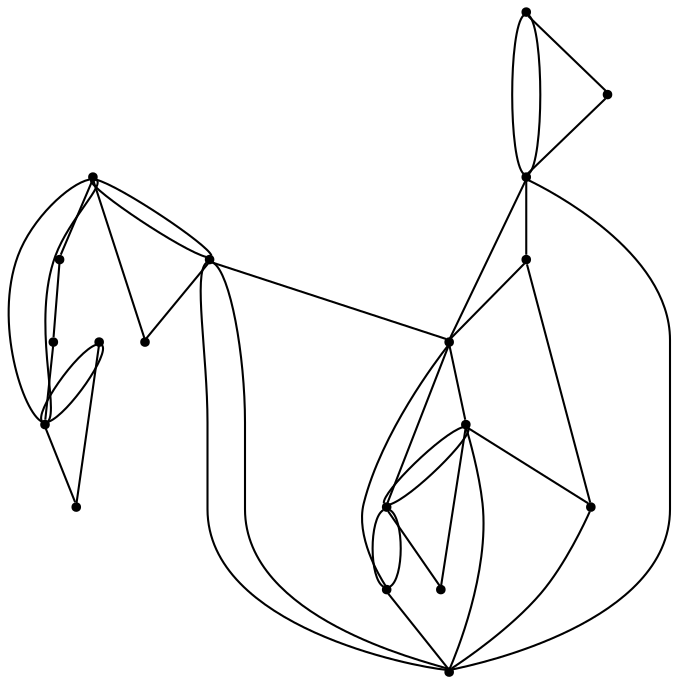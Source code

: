 graph {
  node [shape=point,comment="{\"directed\":false,\"doi\":\"10.4230/LIPIcs.GD.2024.12\",\"figure\":\"8 (3)\"}"]

  v0 [pos="1969.4340518821793,1151.2367822411761"]
  v1 [pos="1802.7214684130076,1151.2367822411761"]
  v2 [pos="1602.6663682500014,1151.2367822411761"]
  v3 [pos="1402.611268086995,1151.2367822411761"]
  v4 [pos="1302.583718005492,1151.2367822411761"]
  v5 [pos="1202.556167923989,1151.2367822411761"]
  v6 [pos="1252.5699429647404,1151.2367822411761"]
  v7 [pos="1002.5010995588846,1151.2367822411761"]
  v8 [pos="902.4735494773814,1151.2367822411761"]
  v9 [pos="802.4459993958783,1151.2367822411761"]
  v10 [pos="702.4184493143753,1151.2367822411761"]
  v11 [pos="752.4322243551268,1151.2367822411761"]
  v12 [pos="535.7058737946788,1151.2367822411761"]
  v13 [pos="1902.7490184945104,1151.2367822411761"]
  v14 [pos="1702.6939183315044,1151.2367822411761"]
  v15 [pos="1652.680143290753,1151.2367822411761"]
  v16 [pos="1502.6388181684981,1151.2367822411761"]
  v17 [pos="1102.5286178424858,1151.2367822411761"]
  v18 [pos="602.390899232872,1151.2367822411761"]

  v0 -- v1 [id="-1",pos="1969.4340518821793,1151.2367822411761 1969.4340836800811,1134.5695219626948 1961.0984545066226,1126.2358918234543 1945.8151109781377,1122.0690767538338 1930.5358375810852,1117.9022616842135 1908.304779697574,1117.9022616842135 1886.0777919454954,1117.9022616842135 1863.8508041934165,1117.9022616842135 1841.6197463099054,1117.9022616842135 1826.3404729128529,1122.0690767538338 1811.057129384368,1126.2358918234543 1802.7215002109094,1134.5695219626948 1802.7214684130076,1151.2367822411761"]
  v11 -- v9 [id="-3",pos="752.4322243551268,1151.2367822411761 802.4459993958783,1151.2367822411761 802.4459993958783,1151.2367822411761 802.4459993958783,1151.2367822411761"]
  v9 -- v8 [id="-4",pos="802.4459993958783,1151.2367822411761 902.4735494773814,1151.2367822411761 902.4735494773814,1151.2367822411761 902.4735494773814,1151.2367822411761"]
  v8 -- v7 [id="-5",pos="902.4735494773814,1151.2367822411761 1002.5010995588846,1151.2367822411761 1002.5010995588846,1151.2367822411761 1002.5010995588846,1151.2367822411761"]
  v7 -- v17 [id="-6",pos="1002.5010995588846,1151.2367822411761 1102.5286178424858,1151.2367822411761 1102.5286178424858,1151.2367822411761 1102.5286178424858,1151.2367822411761"]
  v17 -- v5 [id="-7",pos="1102.5286178424858,1151.2367822411761 1202.556167923989,1151.2367822411761 1202.556167923989,1151.2367822411761 1202.556167923989,1151.2367822411761"]
  v5 -- v6 [id="-8",pos="1202.556167923989,1151.2367822411761 1252.5699429647404,1151.2367822411761 1252.5699429647404,1151.2367822411761 1252.5699429647404,1151.2367822411761"]
  v6 -- v4 [id="-9",pos="1252.5699429647404,1151.2367822411761 1302.583718005492,1151.2367822411761 1302.583718005492,1151.2367822411761 1302.583718005492,1151.2367822411761"]
  v4 -- v3 [id="-10",pos="1302.583718005492,1151.2367822411761 1402.611268086995,1151.2367822411761 1402.611268086995,1151.2367822411761 1402.611268086995,1151.2367822411761"]
  v3 -- v16 [id="-11",pos="1402.611268086995,1151.2367822411761 1502.6388181684981,1151.2367822411761 1502.6388181684981,1151.2367822411761 1502.6388181684981,1151.2367822411761"]
  v16 -- v2 [id="-12",pos="1502.6388181684981,1151.2367822411761 1602.6663682500014,1151.2367822411761 1602.6663682500014,1151.2367822411761 1602.6663682500014,1151.2367822411761"]
  v2 -- v15 [id="-13",pos="1602.6663682500014,1151.2367822411761 1652.680143290753,1151.2367822411761 1652.680143290753,1151.2367822411761 1652.680143290753,1151.2367822411761"]
  v15 -- v14 [id="-14",pos="1652.680143290753,1151.2367822411761 1702.6939183315044,1151.2367822411761 1702.6939183315044,1151.2367822411761 1702.6939183315044,1151.2367822411761"]
  v14 -- v1 [id="-15",pos="1702.6939183315044,1151.2367822411761 1802.7214684130076,1151.2367822411761 1802.7214684130076,1151.2367822411761 1802.7214684130076,1151.2367822411761"]
  v1 -- v13 [id="-16",pos="1802.7214684130076,1151.2367822411761 1902.7490184945104,1151.2367822411761 1902.7490184945104,1151.2367822411761 1902.7490184945104,1151.2367822411761"]
  v13 -- v0 [id="-17",pos="1902.7490184945104,1151.2367822411761 1969.4340518821793,1151.2367822411761 1969.4340518821793,1151.2367822411761 1969.4340518821793,1151.2367822411761"]
  v12 -- v10 [id="-19",pos="535.7058737946788,1151.2367822411761 535.7058658452033,1167.9040425196577 544.041495018662,1176.2376726588982 559.3248385471468,1180.4044877285187 574.6041119441993,1184.571302798139 596.8351698277105,1184.571302798139 619.0621575797893,1184.571302798139 641.2891453318681,1184.571302798139 663.5202032153792,1184.571302798139 678.7994766124317,1180.4044877285187 694.0828201409166,1176.2376726588982 702.4184493143752,1167.9040425196577 702.4184493143753,1151.2367822411761"]
  v12 -- v10 [id="-20",pos="535.7058737946788,1151.2367822411761 535.7058658452033,1134.5695219626948 544.041495018662,1126.2358918234543 559.3248385471468,1122.0690767538338 574.6041119441993,1117.9022616842135 596.8351698277105,1117.9022616842135 619.0621575797893,1117.9022616842135 641.2891453318681,1117.9022616842135 663.5202032153792,1117.9022616842135 678.7994766124317,1122.0690767538338 694.0828201409166,1126.2358918234543 702.4184493143752,1134.5695219626948 702.4184493143753,1151.2367822411761"]
  v10 -- v9 [id="-21",pos="702.4184493143753,1151.2367822411761 702.4184493143752,1134.5695219626948 710.7540784878338,1126.2358918234543 720.4776224797247,1122.0690767538338 730.205236603048,1117.9022616842135 741.3166954133711,1117.9022616842135 752.4322243551268,1117.9022616842135 763.5477532968823,1117.9022616842135 774.6592121072056,1117.9022616842135 784.3868262305288,1122.0690767538338 794.1103702224196,1126.2358918234543 802.4459993958783,1134.5695219626948 802.4459993958783,1151.2367822411761"]
  v11 -- v6 [id="-22",pos="752.4322243551268,1151.2367822411761 752.4322243551268,1184.571302798139 760.7678535285853,1192.9049329373797 803.8339142143107,1197.071748007 846.9040450314683,1201.2385630766203 924.7005372294602,1201.2385630766203 1002.5010995588846,1201.2385630766203 1080.301661888309,1201.2385630766203 1158.0981540863008,1201.2385630766203 1201.1682849034585,1197.071748007 1244.2343455891837,1192.9049329373797 1252.5699747626422,1184.571302798139 1252.5699429647404,1151.2367822411761"]
  v10 -- v4 [id="-23",pos="702.4184493143753,1151.2367822411761 702.4184493143752,1192.9049329373797 719.0897076612923,1201.2385630766203 771.883382470341,1205.4053781462408 824.6729871479571,1209.572193215861 913.589078419137,1209.572193215861 1002.5010995588846,1209.572193215861 1091.4131206986322,1209.572193215861 1180.329211969812,1209.572193215861 1233.118816647428,1205.4053781462408 1285.9124914564766,1201.2385630766203 1302.5837498033939,1192.9049329373797 1302.583718005492,1151.2367822411761"]
  v9 -- v5 [id="-24",pos="802.4459993958783,1151.2367822411761 802.4459993958783,1176.2376726588982 819.1172577427955,1184.571302798139 855.2396742049268,1188.7381178677592 891.3580205356259,1192.9049329373797 946.9315951129713,1192.9049329373797 1002.5010995588846,1192.9049329373797 1058.0706040047976,1192.9049329373797 1113.6441785821432,1192.9049329373797 1149.762524912842,1188.7381178677592 1185.8849413749736,1184.571302798139 1202.5561997218908,1176.2376726588982 1202.556167923989,1151.2367822411761"]
  v0 -- v1 [id="-25",pos="1969.4340518821793,1151.2367822411761 1969.4340836800811,1167.9040425196577 1961.0984545066226,1176.2376726588982 1945.8151109781377,1180.4044877285187 1930.5358375810852,1184.571302798139 1908.304779697574,1184.571302798139 1886.0777919454954,1184.571302798139 1863.8508041934165,1184.571302798139 1841.6197463099054,1184.571302798139 1826.3404729128529,1180.4044877285187 1811.057129384368,1176.2376726588982 1802.7215002109094,1167.9040425196577 1802.7214684130076,1151.2367822411761"]
  v7 -- v8 [id="-26",pos="1002.5010995588846,1151.2367822411761 1002.5010995588846,1134.5695219626948 994.1654703854259,1126.2358918234543 984.441926393535,1122.0690767538338 974.7143122702117,1117.9022616842135 963.6028534598885,1117.9022616842135 952.4873245181329,1117.9022616842135 941.3717955763774,1117.9022616842135 930.2603367660541,1117.9022616842135 920.5327226427308,1122.0690767538338 910.80917865084,1126.2358918234543 902.4735494773814,1134.5695219626948 902.4735494773814,1151.2367822411761"]
  v7 -- v5 [id="-27",pos="1002.5010995588846,1151.2367822411761 1002.5010995588846,1134.5695219626948 1010.8367287323431,1126.2358918234543 1028.8959018976925,1122.0690767538338 1046.9591451944746,1117.9022616842135 1074.7418623517149,1117.9022616842135 1102.5286496403876,1117.9022616842135 1130.3154369290603,1117.9022616842135 1158.0981540863008,1117.9022616842135 1176.1613973830827,1122.0690767538338 1194.220570548432,1126.2358918234543 1202.5561997218908,1134.5695219626948 1202.556167923989,1151.2367822411761"]
  v12 -- v18 [id="-28",pos="535.7058737946788,1151.2367822411761 602.390899232872,1151.2367822411761 602.390899232872,1151.2367822411761 602.390899232872,1151.2367822411761"]
  v8 -- v4 [id="-29",pos="902.4735494773814,1151.2367822411761 902.4735494773814,1126.2358918234543 919.1448078242986,1117.9022616842135 955.26722428643,1113.7354466145932 991.3855706171289,1109.5686315449727 1046.9591451944746,1109.5686315449727 1102.5286496403876,1109.5686315449727 1158.0981540863008,1109.5686315449727 1213.6717286636463,1109.5686315449727 1249.7900749943453,1113.7354466145932 1285.9124914564766,1117.9022616842135 1302.5837498033939,1126.2358918234543 1302.583718005492,1151.2367822411761"]
  v5 -- v7 [id="-30",pos="1202.556167923989,1151.2367822411761 1202.5561997218908,1167.9040425196577 1194.220570548432,1176.2376726588982 1176.1613973830827,1180.4044877285187 1158.0981540863008,1184.571302798139 1130.3154369290603,1184.571302798139 1102.5286496403876,1184.571302798139 1074.7418623517149,1184.571302798139 1046.9591451944746,1184.571302798139 1028.8959018976925,1180.4044877285187 1010.8367287323431,1176.2376726588982 1002.5010995588846,1167.9040425196577 1002.5010995588846,1151.2367822411761"]
  v7 -- v9 [id="-31",pos="1002.5010995588846,1151.2367822411761 1002.5010995588846,1167.9040425196577 994.1654703854259,1176.2376726588982 976.1062972200764,1180.4044877285187 958.0430539232946,1184.571302798139 930.2603367660541,1184.571302798139 902.4735494773814,1184.571302798139 874.6867621887086,1184.571302798139 846.9040450314683,1184.571302798139 828.8408017346864,1180.4044877285187 810.7816285693369,1176.2376726588982 802.4459993958783,1167.9040425196577 802.4459993958783,1151.2367822411761"]
  v4 -- v5 [id="-32",pos="1302.583718005492,1151.2367822411761 1302.5837498033939,1134.5695219626948 1294.2481206299353,1126.2358918234543 1284.5245766380444,1122.0690767538338 1274.7969625147211,1117.9022616842135 1263.685503704398,1117.9022616842135 1252.5699747626422,1117.9022616842135 1241.4544458208868,1117.9022616842135 1230.3429870105635,1117.9022616842135 1220.6153728872403,1122.0690767538338 1210.8918288953494,1126.2358918234543 1202.5561997218908,1134.5695219626948 1202.556167923989,1151.2367822411761"]
  v4 -- v3 [id="-33",pos="1302.583718005492,1151.2367822411761 1302.5837498033939,1167.9040425196577 1310.9193789768524,1176.2376726588982 1320.6429229687433,1180.4044877285187 1330.3705370920666,1184.571302798139 1341.4819959023898,1184.571302798139 1352.5975248441455,1184.571302798139 1363.713053785901,1184.571302798139 1374.8245125962242,1184.571302798139 1384.5521267195475,1180.4044877285187 1394.2756707114384,1176.2376726588982 1402.6112998848969,1167.9040425196577 1402.611268086995,1151.2367822411761"]
  v3 -- v2 [id="-34",pos="1402.611268086995,1151.2367822411761 1402.6112998848969,1134.5695219626948 1410.9469290583556,1126.2358918234543 1429.006102223705,1122.0690767538338 1447.0693455204869,1117.9022616842135 1474.8520626777272,1117.9022616842135 1502.6388499664001,1117.9022616842135 1530.4256372550728,1117.9022616842135 1558.2083544123132,1117.9022616842135 1576.271597709095,1122.0690767538338 1594.3307708744446,1126.2358918234543 1602.6664000479032,1134.5695219626948 1602.6663682500014,1151.2367822411761"]
  v3 -- v9 [id="-35",pos="1402.611268086995,1151.2367822411761 1402.6112998848969,1109.5686315449727 1385.9400415379798,1101.2350014057322 1333.1463667289313,1097.0681863361117 1280.356762051315,1092.9013712664914 1191.4406707801352,1092.9013712664914 1102.5286496403876,1092.9013712664914 1013.6166285006401,1092.9013712664914 924.7005372294602,1092.9013712664914 871.910932551844,1097.0681863361117 819.1172577427955,1101.2350014057322 802.4459993958783,1109.5686315449727 802.4459993958783,1151.2367822411761"]
  v2 -- v3 [id="-36",pos="1602.6663682500014,1151.2367822411761 1602.6664000479032,1167.9040425196577 1594.3307708744446,1176.2376726588982 1576.271597709095,1180.4044877285187 1558.2083544123132,1184.571302798139 1530.4256372550728,1184.571302798139 1502.6388499664001,1184.571302798139 1474.8520626777272,1184.571302798139 1447.0693455204869,1184.571302798139 1429.006102223705,1180.4044877285187 1410.9469290583556,1176.2376726588982 1402.6112998848969,1167.9040425196577 1402.611268086995,1151.2367822411761"]
  v2 -- v1 [id="-37",pos="1602.6663682500014,1151.2367822411761 1602.6664000479032,1134.5695219626948 1611.0020292213617,1126.2358918234543 1629.0612023867113,1122.0690767538338 1647.1244456834931,1117.9022616842135 1674.9071628407335,1117.9022616842135 1702.6939501294062,1117.9022616842135 1730.4807374180791,1117.9022616842135 1758.2634545753194,1117.9022616842135 1776.3266978721012,1122.0690767538338 1794.3858710374507,1126.2358918234543 1802.7215002109094,1134.5695219626948 1802.7214684130076,1151.2367822411761"]
  v2 -- v1 [id="-38",pos="1602.6663682500014,1151.2367822411761 1602.6664000479032,1167.9040425196577 1611.0020292213617,1176.2376726588982 1629.0612023867113,1180.4044877285187 1647.1244456834931,1184.571302798139 1674.9071628407335,1184.571302798139 1702.6939501294062,1184.571302798139 1730.4807374180791,1184.571302798139 1758.2634545753194,1184.571302798139 1776.3266978721012,1180.4044877285187 1794.3858710374507,1176.2376726588982 1802.7215002109094,1167.9040425196577 1802.7214684130076,1151.2367822411761"]
  v18 -- v10 [id="-39",pos="602.390899232872,1151.2367822411761 702.4184493143753,1151.2367822411761 702.4184493143753,1151.2367822411761 702.4184493143753,1151.2367822411761"]
  v10 -- v11 [id="-40",pos="702.4184493143753,1151.2367822411761 752.4322243551268,1151.2367822411761 752.4322243551268,1151.2367822411761 752.4322243551268,1151.2367822411761"]
}